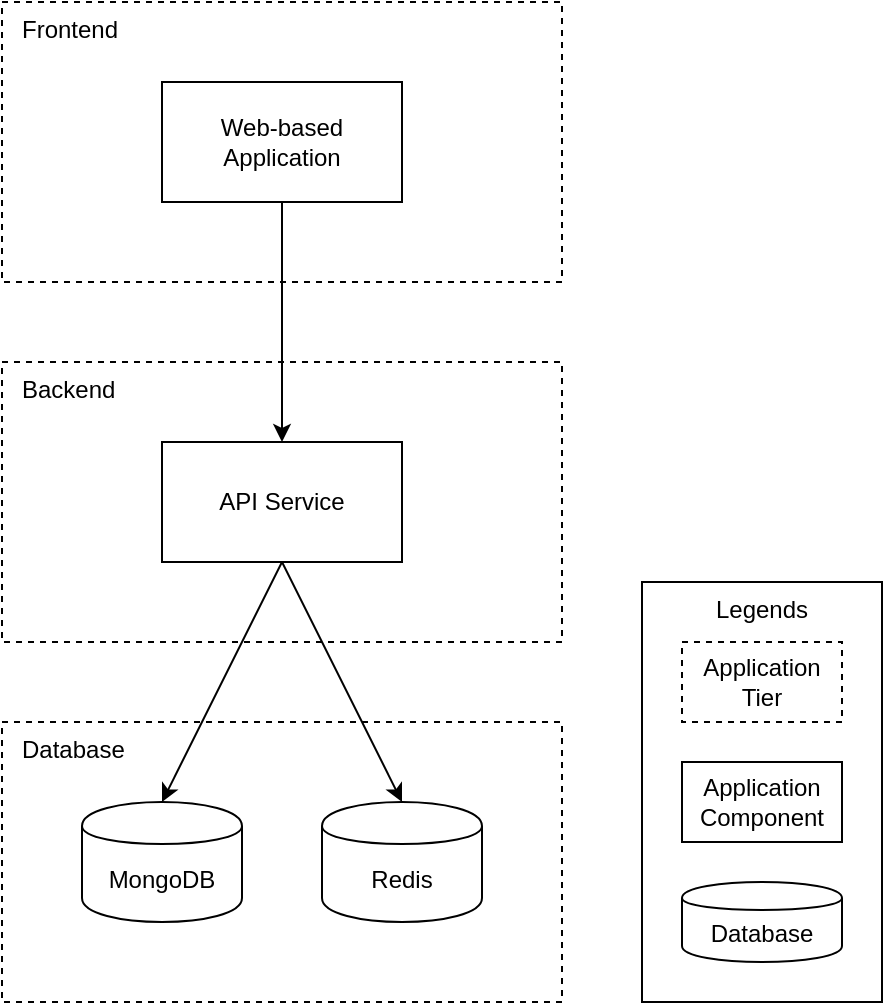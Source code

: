 <mxfile version="13.1.3" pages="2">
    <diagram id="6hGFLwfOUW9BJ-s0fimq" name="Level 1">
        <mxGraphModel dx="1598" dy="807" grid="1" gridSize="10" guides="1" tooltips="1" connect="1" arrows="1" fold="1" page="1" pageScale="1" pageWidth="827" pageHeight="1169" math="0" shadow="0">
            <root>
                <mxCell id="0"/>
                <mxCell id="1" parent="0"/>
                <mxCell id="9" value="Database" style="rounded=0;whiteSpace=wrap;html=1;dashed=1;spacingLeft=8;align=left;verticalAlign=top;" vertex="1" parent="1">
                    <mxGeometry x="40" y="400" width="280" height="140" as="geometry"/>
                </mxCell>
                <mxCell id="8" value="&lt;span&gt;Backend&lt;/span&gt;" style="rounded=0;whiteSpace=wrap;html=1;dashed=1;align=left;verticalAlign=top;spacingLeft=8;" vertex="1" parent="1">
                    <mxGeometry x="40" y="220" width="280" height="140" as="geometry"/>
                </mxCell>
                <mxCell id="6" value="Frontend" style="rounded=0;whiteSpace=wrap;html=1;dashed=1;align=left;verticalAlign=top;spacingLeft=8;" vertex="1" parent="1">
                    <mxGeometry x="40" y="40" width="280" height="140" as="geometry"/>
                </mxCell>
                <mxCell id="2" value="Web-based&lt;br&gt;Application" style="rounded=0;whiteSpace=wrap;html=1;" vertex="1" parent="1">
                    <mxGeometry x="120" y="80" width="120" height="60" as="geometry"/>
                </mxCell>
                <mxCell id="3" value="API Service" style="rounded=0;whiteSpace=wrap;html=1;" vertex="1" parent="1">
                    <mxGeometry x="120" y="260" width="120" height="60" as="geometry"/>
                </mxCell>
                <mxCell id="4" value="MongoDB" style="shape=cylinder;whiteSpace=wrap;html=1;boundedLbl=1;backgroundOutline=1;" vertex="1" parent="1">
                    <mxGeometry x="80" y="440" width="80" height="60" as="geometry"/>
                </mxCell>
                <mxCell id="5" value="Redis" style="shape=cylinder;whiteSpace=wrap;html=1;boundedLbl=1;backgroundOutline=1;" vertex="1" parent="1">
                    <mxGeometry x="200" y="440" width="80" height="60" as="geometry"/>
                </mxCell>
                <mxCell id="10" value="" style="endArrow=classic;html=1;exitX=0.5;exitY=1;exitDx=0;exitDy=0;entryX=0.5;entryY=0;entryDx=0;entryDy=0;" edge="1" parent="1" source="2" target="3">
                    <mxGeometry width="50" height="50" relative="1" as="geometry">
                        <mxPoint x="340" y="430" as="sourcePoint"/>
                        <mxPoint x="390" y="380" as="targetPoint"/>
                    </mxGeometry>
                </mxCell>
                <mxCell id="11" value="" style="endArrow=classic;html=1;exitX=0.5;exitY=1;exitDx=0;exitDy=0;entryX=0.5;entryY=0;entryDx=0;entryDy=0;" edge="1" parent="1" source="3" target="4">
                    <mxGeometry width="50" height="50" relative="1" as="geometry">
                        <mxPoint x="470" y="210" as="sourcePoint"/>
                        <mxPoint x="470" y="330" as="targetPoint"/>
                    </mxGeometry>
                </mxCell>
                <mxCell id="12" value="" style="endArrow=classic;html=1;exitX=0.5;exitY=1;exitDx=0;exitDy=0;entryX=0.5;entryY=0;entryDx=0;entryDy=0;" edge="1" parent="1" source="3" target="5">
                    <mxGeometry width="50" height="50" relative="1" as="geometry">
                        <mxPoint x="190" y="330" as="sourcePoint"/>
                        <mxPoint x="130" y="450" as="targetPoint"/>
                    </mxGeometry>
                </mxCell>
                <mxCell id="o3UXFmj065GwuusQEPpS-12" value="Legends" style="rounded=0;whiteSpace=wrap;html=1;spacingLeft=0;align=center;verticalAlign=top;" vertex="1" parent="1">
                    <mxGeometry x="360" y="330" width="120" height="210" as="geometry"/>
                </mxCell>
                <mxCell id="o3UXFmj065GwuusQEPpS-13" value="Application&lt;br&gt;Component" style="rounded=0;whiteSpace=wrap;html=1;" vertex="1" parent="1">
                    <mxGeometry x="380" y="420" width="80" height="40" as="geometry"/>
                </mxCell>
                <mxCell id="o3UXFmj065GwuusQEPpS-16" value="Database" style="shape=cylinder;whiteSpace=wrap;html=1;boundedLbl=1;backgroundOutline=1;align=center;" vertex="1" parent="1">
                    <mxGeometry x="380" y="480" width="80" height="40" as="geometry"/>
                </mxCell>
                <mxCell id="o3UXFmj065GwuusQEPpS-17" value="Application&lt;br&gt;Tier" style="rounded=0;whiteSpace=wrap;html=1;dashed=1;" vertex="1" parent="1">
                    <mxGeometry x="380" y="360" width="80" height="40" as="geometry"/>
                </mxCell>
            </root>
        </mxGraphModel>
    </diagram>
    <diagram name="Level 2" id="F1Fpuu2nx5Vs6XcMvRsL">
        <mxGraphModel dx="1880" dy="949" grid="1" gridSize="10" guides="1" tooltips="1" connect="1" arrows="1" fold="1" page="1" pageScale="1" pageWidth="827" pageHeight="1169" math="0" shadow="0">
            <root>
                <mxCell id="4hmH0qLLQ9ddtn0WoT7R-0"/>
                <mxCell id="4hmH0qLLQ9ddtn0WoT7R-1" parent="4hmH0qLLQ9ddtn0WoT7R-0"/>
                <mxCell id="4hmH0qLLQ9ddtn0WoT7R-2" value="Database" style="rounded=0;whiteSpace=wrap;html=1;dashed=1;spacingLeft=8;align=left;verticalAlign=top;" vertex="1" parent="4hmH0qLLQ9ddtn0WoT7R-1">
                    <mxGeometry x="40" y="580" width="600" height="280" as="geometry"/>
                </mxCell>
                <mxCell id="4hmH0qLLQ9ddtn0WoT7R-3" value="&lt;span&gt;Backend&lt;/span&gt;" style="rounded=0;whiteSpace=wrap;html=1;dashed=1;align=left;verticalAlign=top;spacingLeft=8;" vertex="1" parent="4hmH0qLLQ9ddtn0WoT7R-1">
                    <mxGeometry x="40" y="220" width="600" height="320" as="geometry"/>
                </mxCell>
                <mxCell id="4hmH0qLLQ9ddtn0WoT7R-4" value="Frontend" style="rounded=0;whiteSpace=wrap;html=1;dashed=1;align=left;verticalAlign=top;spacingLeft=8;" vertex="1" parent="4hmH0qLLQ9ddtn0WoT7R-1">
                    <mxGeometry x="40" y="40" width="600" height="140" as="geometry"/>
                </mxCell>
                <mxCell id="4hmH0qLLQ9ddtn0WoT7R-5" value="Web-based Application" style="rounded=0;whiteSpace=wrap;html=1;align=center;spacingLeft=0;verticalAlign=top;" vertex="1" parent="4hmH0qLLQ9ddtn0WoT7R-1">
                    <mxGeometry x="80" y="80" width="520" height="60" as="geometry"/>
                </mxCell>
                <mxCell id="4hmH0qLLQ9ddtn0WoT7R-6" value="API Service" style="rounded=0;whiteSpace=wrap;html=1;align=left;verticalAlign=top;spacingLeft=8;" vertex="1" parent="4hmH0qLLQ9ddtn0WoT7R-1">
                    <mxGeometry x="80" y="260" width="520" height="240" as="geometry"/>
                </mxCell>
                <mxCell id="4hmH0qLLQ9ddtn0WoT7R-7" value="MongoDB" style="shape=cylinder;whiteSpace=wrap;html=1;boundedLbl=1;backgroundOutline=1;align=center;verticalAlign=top;" vertex="1" parent="4hmH0qLLQ9ddtn0WoT7R-1">
                    <mxGeometry x="80" y="620" width="200" height="200" as="geometry"/>
                </mxCell>
                <mxCell id="4hmH0qLLQ9ddtn0WoT7R-9" value="" style="endArrow=classic;html=1;exitX=0.5;exitY=1;exitDx=0;exitDy=0;entryX=0.5;entryY=0;entryDx=0;entryDy=0;" edge="1" parent="4hmH0qLLQ9ddtn0WoT7R-1" source="4hmH0qLLQ9ddtn0WoT7R-36" target="4hmH0qLLQ9ddtn0WoT7R-18">
                    <mxGeometry width="50" height="50" relative="1" as="geometry">
                        <mxPoint x="340" y="430" as="sourcePoint"/>
                        <mxPoint x="390" y="380" as="targetPoint"/>
                    </mxGeometry>
                </mxCell>
                <mxCell id="4hmH0qLLQ9ddtn0WoT7R-10" value="" style="endArrow=classic;html=1;exitX=0.5;exitY=1;exitDx=0;exitDy=0;entryX=0.5;entryY=0;entryDx=0;entryDy=0;" edge="1" parent="4hmH0qLLQ9ddtn0WoT7R-1" source="4hmH0qLLQ9ddtn0WoT7R-19" target="4hmH0qLLQ9ddtn0WoT7R-7">
                    <mxGeometry width="50" height="50" relative="1" as="geometry">
                        <mxPoint x="470" y="210" as="sourcePoint"/>
                        <mxPoint x="470" y="330" as="targetPoint"/>
                    </mxGeometry>
                </mxCell>
                <mxCell id="4hmH0qLLQ9ddtn0WoT7R-11" value="" style="endArrow=classic;html=1;exitX=0.5;exitY=1;exitDx=0;exitDy=0;entryX=0.5;entryY=0;entryDx=0;entryDy=0;" edge="1" parent="4hmH0qLLQ9ddtn0WoT7R-1" source="1qaCgyqdqm1XHDLOAGI8-0" target="4hmH0qLLQ9ddtn0WoT7R-30">
                    <mxGeometry width="50" height="50" relative="1" as="geometry">
                        <mxPoint x="190" y="330" as="sourcePoint"/>
                        <mxPoint x="500" y="620" as="targetPoint"/>
                    </mxGeometry>
                </mxCell>
                <mxCell id="4hmH0qLLQ9ddtn0WoT7R-12" value="Permissions" style="rounded=0;whiteSpace=wrap;html=1;fillColor=#f5f5f5;strokeColor=#666666;fontColor=#333333;" vertex="1" parent="4hmH0qLLQ9ddtn0WoT7R-1">
                    <mxGeometry x="120" y="300" width="120" height="60" as="geometry"/>
                </mxCell>
                <mxCell id="4hmH0qLLQ9ddtn0WoT7R-13" value="Groups" style="rounded=0;whiteSpace=wrap;html=1;fillColor=#f5f5f5;strokeColor=#666666;fontColor=#333333;" vertex="1" parent="4hmH0qLLQ9ddtn0WoT7R-1">
                    <mxGeometry x="280" y="300" width="120" height="60" as="geometry"/>
                </mxCell>
                <mxCell id="4hmH0qLLQ9ddtn0WoT7R-14" value="Users" style="rounded=0;whiteSpace=wrap;html=1;fillColor=#f5f5f5;strokeColor=#666666;fontColor=#333333;" vertex="1" parent="4hmH0qLLQ9ddtn0WoT7R-1">
                    <mxGeometry x="280" y="400" width="120" height="60" as="geometry"/>
                </mxCell>
                <mxCell id="4hmH0qLLQ9ddtn0WoT7R-15" value="Authorization&lt;br&gt;(RBAC)" style="rounded=0;whiteSpace=wrap;html=1;fillColor=#f5f5f5;strokeColor=#666666;fontColor=#333333;" vertex="1" parent="4hmH0qLLQ9ddtn0WoT7R-1">
                    <mxGeometry x="440" y="300" width="120" height="60" as="geometry"/>
                </mxCell>
                <mxCell id="4hmH0qLLQ9ddtn0WoT7R-17" value="Bookings" style="rounded=0;whiteSpace=wrap;html=1;fillColor=#f5f5f5;strokeColor=#666666;fontColor=#333333;" vertex="1" parent="4hmH0qLLQ9ddtn0WoT7R-1">
                    <mxGeometry x="440" y="400" width="120" height="60" as="geometry"/>
                </mxCell>
                <mxCell id="4hmH0qLLQ9ddtn0WoT7R-18" value="Application&lt;br&gt;Router" style="rounded=0;whiteSpace=wrap;html=1;fillColor=#dae8fc;strokeColor=#6c8ebf;" vertex="1" parent="4hmH0qLLQ9ddtn0WoT7R-1">
                    <mxGeometry x="300" y="240" width="80" height="40" as="geometry"/>
                </mxCell>
                <mxCell id="4hmH0qLLQ9ddtn0WoT7R-19" value="MongoDB&lt;br&gt;Access" style="rounded=0;whiteSpace=wrap;html=1;fillColor=#dae8fc;strokeColor=#6c8ebf;" vertex="1" parent="4hmH0qLLQ9ddtn0WoT7R-1">
                    <mxGeometry x="220" y="480" width="80" height="40" as="geometry"/>
                </mxCell>
                <mxCell id="4hmH0qLLQ9ddtn0WoT7R-21" value="Permissions" style="rounded=0;whiteSpace=wrap;html=1;fillColor=#f5f5f5;strokeColor=#666666;fontColor=#333333;" vertex="1" parent="4hmH0qLLQ9ddtn0WoT7R-1">
                    <mxGeometry x="100" y="700" width="70" height="40" as="geometry"/>
                </mxCell>
                <mxCell id="4hmH0qLLQ9ddtn0WoT7R-22" value="Groups" style="rounded=0;whiteSpace=wrap;html=1;fillColor=#f5f5f5;strokeColor=#666666;fontColor=#333333;" vertex="1" parent="4hmH0qLLQ9ddtn0WoT7R-1">
                    <mxGeometry x="190" y="700" width="70" height="40" as="geometry"/>
                </mxCell>
                <mxCell id="4hmH0qLLQ9ddtn0WoT7R-23" value="Users" style="rounded=0;whiteSpace=wrap;html=1;fillColor=#f5f5f5;strokeColor=#666666;fontColor=#333333;" vertex="1" parent="4hmH0qLLQ9ddtn0WoT7R-1">
                    <mxGeometry x="100" y="760" width="70" height="40" as="geometry"/>
                </mxCell>
                <mxCell id="4hmH0qLLQ9ddtn0WoT7R-24" value="Bookings" style="rounded=0;whiteSpace=wrap;html=1;fillColor=#f5f5f5;strokeColor=#666666;fontColor=#333333;" vertex="1" parent="4hmH0qLLQ9ddtn0WoT7R-1">
                    <mxGeometry x="190" y="760" width="70" height="40" as="geometry"/>
                </mxCell>
                <mxCell id="4hmH0qLLQ9ddtn0WoT7R-30" value="Redis" style="shape=cylinder;whiteSpace=wrap;html=1;boundedLbl=1;backgroundOutline=1;align=center;verticalAlign=top;" vertex="1" parent="4hmH0qLLQ9ddtn0WoT7R-1">
                    <mxGeometry x="400" y="620" width="200" height="200" as="geometry"/>
                </mxCell>
                <mxCell id="4hmH0qLLQ9ddtn0WoT7R-32" value="RBAC" style="rounded=0;whiteSpace=wrap;html=1;fillColor=#f5f5f5;strokeColor=#666666;fontColor=#333333;" vertex="1" parent="4hmH0qLLQ9ddtn0WoT7R-1">
                    <mxGeometry x="465" y="700" width="70" height="40" as="geometry"/>
                </mxCell>
                <mxCell id="4hmH0qLLQ9ddtn0WoT7R-34" value="Sessions" style="rounded=0;whiteSpace=wrap;html=1;fillColor=#f5f5f5;strokeColor=#666666;fontColor=#333333;" vertex="1" parent="4hmH0qLLQ9ddtn0WoT7R-1">
                    <mxGeometry x="465" y="760" width="70" height="40" as="geometry"/>
                </mxCell>
                <mxCell id="4hmH0qLLQ9ddtn0WoT7R-35" value="Authentication&lt;br&gt;(Sessions)" style="rounded=0;whiteSpace=wrap;html=1;fillColor=#f5f5f5;strokeColor=#666666;fontColor=#333333;" vertex="1" parent="4hmH0qLLQ9ddtn0WoT7R-1">
                    <mxGeometry x="120" y="400" width="120" height="60" as="geometry"/>
                </mxCell>
                <mxCell id="4hmH0qLLQ9ddtn0WoT7R-36" value="API&lt;br&gt;Client" style="rounded=0;whiteSpace=wrap;html=1;fillColor=#dae8fc;strokeColor=#6c8ebf;" vertex="1" parent="4hmH0qLLQ9ddtn0WoT7R-1">
                    <mxGeometry x="300" y="120" width="80" height="40" as="geometry"/>
                </mxCell>
                <mxCell id="4hmH0qLLQ9ddtn0WoT7R-37" value="Legends" style="rounded=0;whiteSpace=wrap;html=1;spacingLeft=0;align=center;verticalAlign=top;" vertex="1" parent="4hmH0qLLQ9ddtn0WoT7R-1">
                    <mxGeometry x="680" y="530" width="120" height="330" as="geometry"/>
                </mxCell>
                <mxCell id="4hmH0qLLQ9ddtn0WoT7R-38" value="Application&lt;br&gt;Component" style="rounded=0;whiteSpace=wrap;html=1;" vertex="1" parent="4hmH0qLLQ9ddtn0WoT7R-1">
                    <mxGeometry x="700" y="620" width="80" height="40" as="geometry"/>
                </mxCell>
                <mxCell id="4hmH0qLLQ9ddtn0WoT7R-39" value="Module&lt;br&gt;Component" style="rounded=0;whiteSpace=wrap;html=1;fillColor=#f5f5f5;strokeColor=#666666;fontColor=#333333;" vertex="1" parent="4hmH0qLLQ9ddtn0WoT7R-1">
                    <mxGeometry x="700" y="680" width="80" height="40" as="geometry"/>
                </mxCell>
                <mxCell id="4hmH0qLLQ9ddtn0WoT7R-40" value="Adapter&lt;br&gt;Component" style="rounded=0;whiteSpace=wrap;html=1;fillColor=#dae8fc;strokeColor=#6c8ebf;" vertex="1" parent="4hmH0qLLQ9ddtn0WoT7R-1">
                    <mxGeometry x="700" y="740" width="80" height="40" as="geometry"/>
                </mxCell>
                <mxCell id="4hmH0qLLQ9ddtn0WoT7R-41" value="Database" style="shape=cylinder;whiteSpace=wrap;html=1;boundedLbl=1;backgroundOutline=1;align=center;" vertex="1" parent="4hmH0qLLQ9ddtn0WoT7R-1">
                    <mxGeometry x="700" y="800" width="80" height="40" as="geometry"/>
                </mxCell>
                <mxCell id="4hmH0qLLQ9ddtn0WoT7R-42" value="Application&lt;br&gt;Tier" style="rounded=0;whiteSpace=wrap;html=1;dashed=1;" vertex="1" parent="4hmH0qLLQ9ddtn0WoT7R-1">
                    <mxGeometry x="700" y="560" width="80" height="40" as="geometry"/>
                </mxCell>
                <mxCell id="1qaCgyqdqm1XHDLOAGI8-0" value="Redis&lt;br&gt;Access" style="rounded=0;whiteSpace=wrap;html=1;fillColor=#dae8fc;strokeColor=#6c8ebf;" vertex="1" parent="4hmH0qLLQ9ddtn0WoT7R-1">
                    <mxGeometry x="380" y="480" width="80" height="40" as="geometry"/>
                </mxCell>
            </root>
        </mxGraphModel>
    </diagram>
</mxfile>
